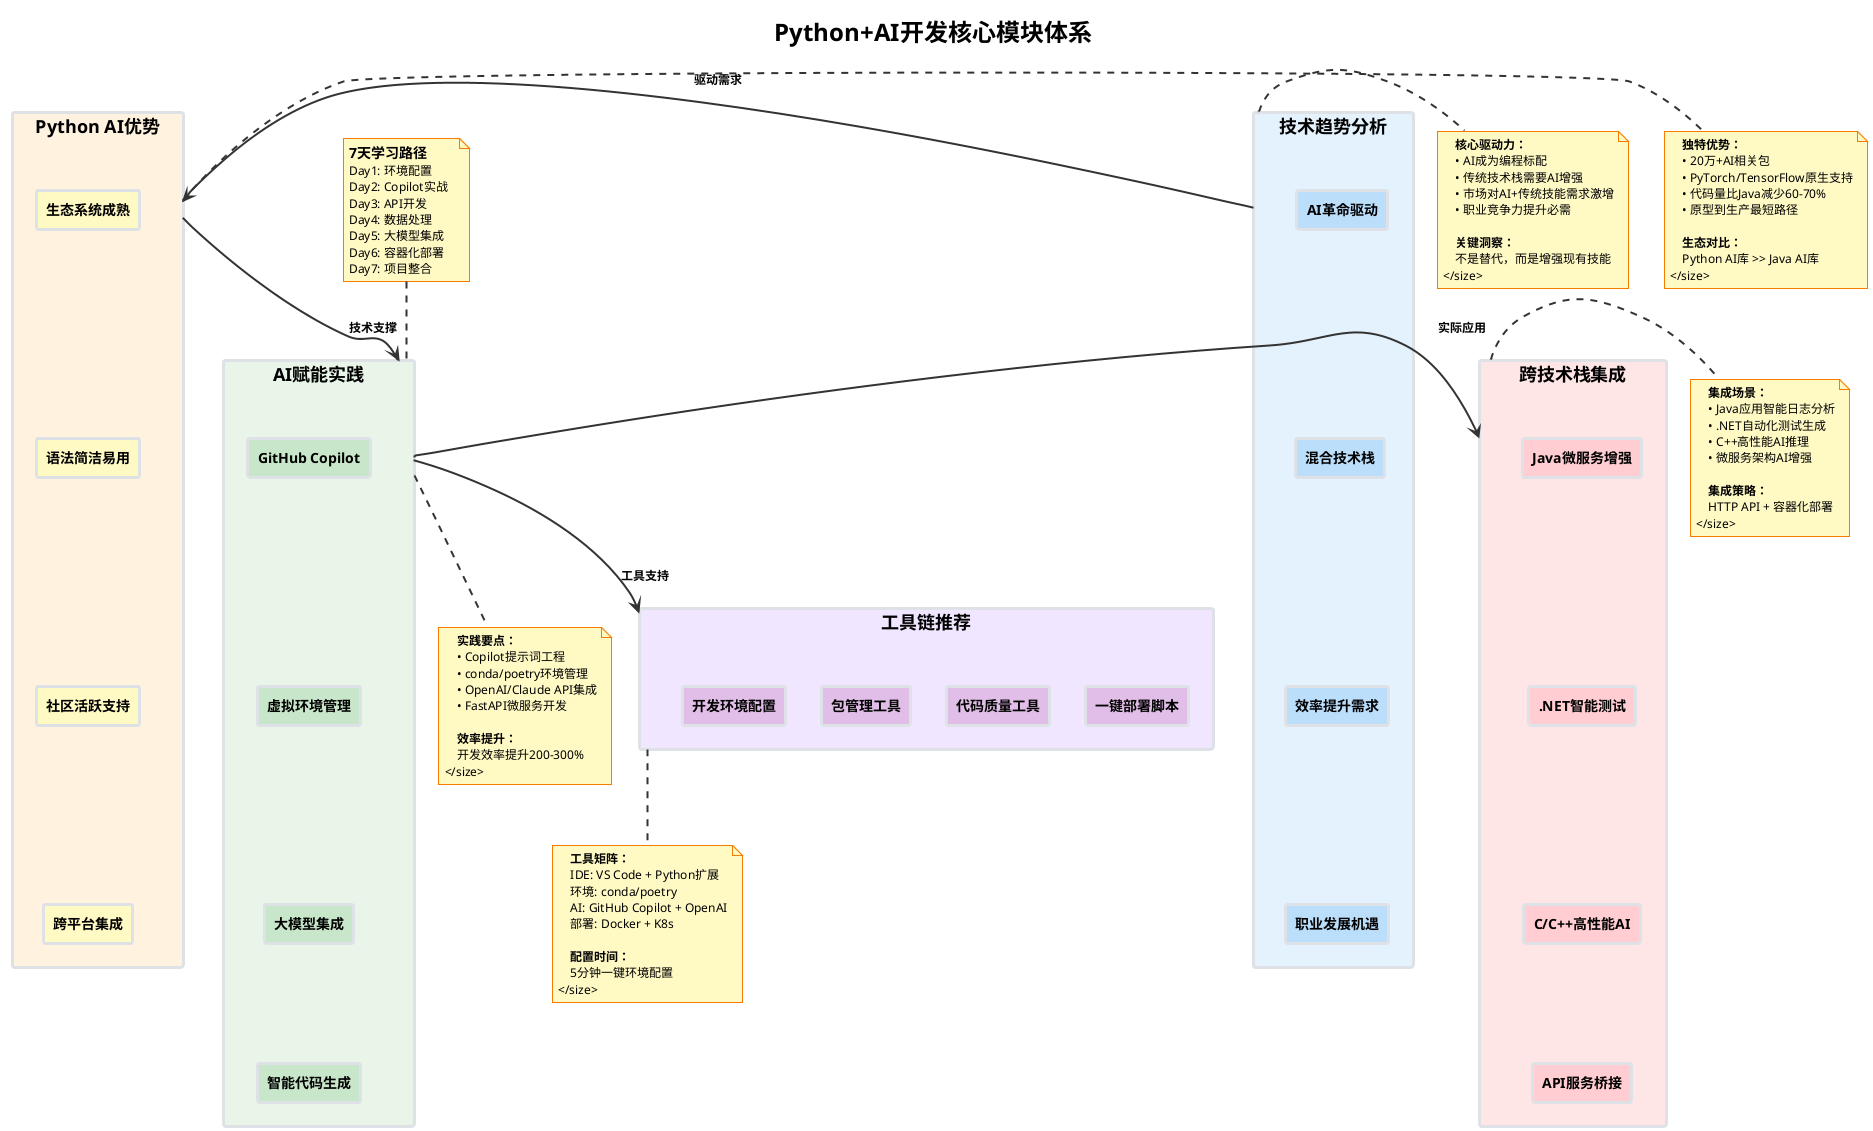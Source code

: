 @startuml Python_AI_Development_Core_Modules
!theme plain
skinparam backgroundColor #ffffff
skinparam rectangle {
    BackgroundColor #f8f9fa
    BorderColor #dee2e6
    BorderThickness 3
    FontSize 14
    FontStyle bold
}
skinparam note {
    BackgroundColor #fff9c4
    BorderColor #f57c00
    FontSize 12
}
skinparam arrow {
    FontSize 12
    Color #333333
    Thickness 2
}

title <size:24><b>Python+AI开发核心模块体系</b></size>

' 左侧：趋势分析
rectangle "<size:18><b>技术趋势分析</b></size>" as trends #e3f2fd {
    rectangle "<size:14>AI革命驱动</size>" as ai_revolution #bbdefb
    rectangle "<size:14>混合技术栈</size>" as hybrid_stack #bbdefb
    rectangle "<size:14>效率提升需求</size>" as efficiency #bbdefb
    rectangle "<size:14>职业发展机遇</size>" as career #bbdefb
    
    ai_revolution -[hidden]down- hybrid_stack
    hybrid_stack -[hidden]down- efficiency
    efficiency -[hidden]down- career
}

' 中上：Python AI优势
rectangle "<size:18><b>Python AI优势</b></size>" as advantages #fff3e0 {
    rectangle "<size:14>生态系统成熟</size>" as ecosystem #fff9c4
    rectangle "<size:14>语法简洁易用</size>" as syntax #fff9c4
    rectangle "<size:14>社区活跃支持</size>" as community #fff9c4
    rectangle "<size:14>跨平台集成</size>" as integration #fff9c4
    
    ecosystem -[hidden]down- syntax
    syntax -[hidden]down- community
    community -[hidden]down- integration
}

' 中心：AI赋能实践
rectangle "<size:18><b>AI赋能实践</b></size>" as practice #e8f5e8 {
    rectangle "<size:14>GitHub Copilot</size>" as copilot #c8e6c9
    rectangle "<size:14>虚拟环境管理</size>" as venv #c8e6c9
    rectangle "<size:14>大模型集成</size>" as llm #c8e6c9
    rectangle "<size:14>智能代码生成</size>" as codegen #c8e6c9
    
    copilot -[hidden]down- venv
    venv -[hidden]down- llm
    llm -[hidden]down- codegen
}

' 右侧：跨技术栈集成
rectangle "<size:18><b>跨技术栈集成</b></size>" as cross_stack #ffe6e6 {
    rectangle "<size:14>Java微服务增强</size>" as java_enhance #ffcdd2
    rectangle "<size:14>.NET智能测试</size>" as dotnet_test #ffcdd2
    rectangle "<size:14>C/C++高性能AI</size>" as cpp_perf #ffcdd2
    rectangle "<size:14>API服务桥接</size>" as api_bridge #ffcdd2
    
    java_enhance -[hidden]down- dotnet_test
    dotnet_test -[hidden]down- cpp_perf
    cpp_perf -[hidden]down- api_bridge
}

' 底部：工具链推荐
rectangle "<size:18><b>工具链推荐</b></size>" as toolchain #f0e6ff {
    rectangle "<size:14>开发环境配置</size>" as dev_env #e1bee7
    rectangle "<size:14>包管理工具</size>" as package_mgmt #e1bee7
    rectangle "<size:14>代码质量工具</size>" as quality_tools #e1bee7
    rectangle "<size:14>一键部署脚本</size>" as deployment #e1bee7
    
    dev_env -[hidden]right- package_mgmt
    package_mgmt -[hidden]right- quality_tools
    quality_tools -[hidden]right- deployment
}

' 主要流程连接
trends -right-> advantages : <size:12><b>驱动需求</b></size>
advantages -down-> practice : <size:12><b>技术支撑</b></size>
practice -right-> cross_stack : <size:12><b>实际应用</b></size>
practice -down-> toolchain : <size:12><b>工具支持</b></size>

' 详细说明注释
note right of trends
    <size:12><b>核心驱动力：</b>
    • AI成为编程标配
    • 传统技术栈需要AI增强
    • 市场对AI+传统技能需求激增
    • 职业竞争力提升必需
    
    <b>关键洞察：</b>
    不是替代，而是增强现有技能
</size>
end note

note right of advantages
    <size:12><b>独特优势：</b>
    • 20万+AI相关包
    • PyTorch/TensorFlow原生支持
    • 代码量比Java减少60-70%
    • 原型到生产最短路径
    
    <b>生态对比：</b>
    Python AI库 >> Java AI库
</size>
end note

note bottom of practice
    <size:12><b>实践要点：</b>
    • Copilot提示词工程
    • conda/poetry环境管理
    • OpenAI/Claude API集成
    • FastAPI微服务开发
    
    <b>效率提升：</b>
    开发效率提升200-300%
</size>
end note

note right of cross_stack
    <size:12><b>集成场景：</b>
    • Java应用智能日志分析
    • .NET自动化测试生成
    • C++高性能AI推理
    • 微服务架构AI增强
    
    <b>集成策略：</b>
    HTTP API + 容器化部署
</size>
end note

note bottom of toolchain
    <size:12><b>工具矩阵：</b>
    IDE: VS Code + Python扩展
    环境: conda/poetry
    AI: GitHub Copilot + OpenAI
    部署: Docker + K8s
    
    <b>配置时间：</b>
    5分钟一键环境配置
</size>
end note

' 学习路径指示
note top of practice
    <size:14><b>7天学习路径</b></size>
    Day1: 环境配置
    Day2: Copilot实战  
    Day3: API开发
    Day4: 数据处理
    Day5: 大模型集成
    Day6: 容器化部署
    Day7: 项目整合
end note

@enduml
